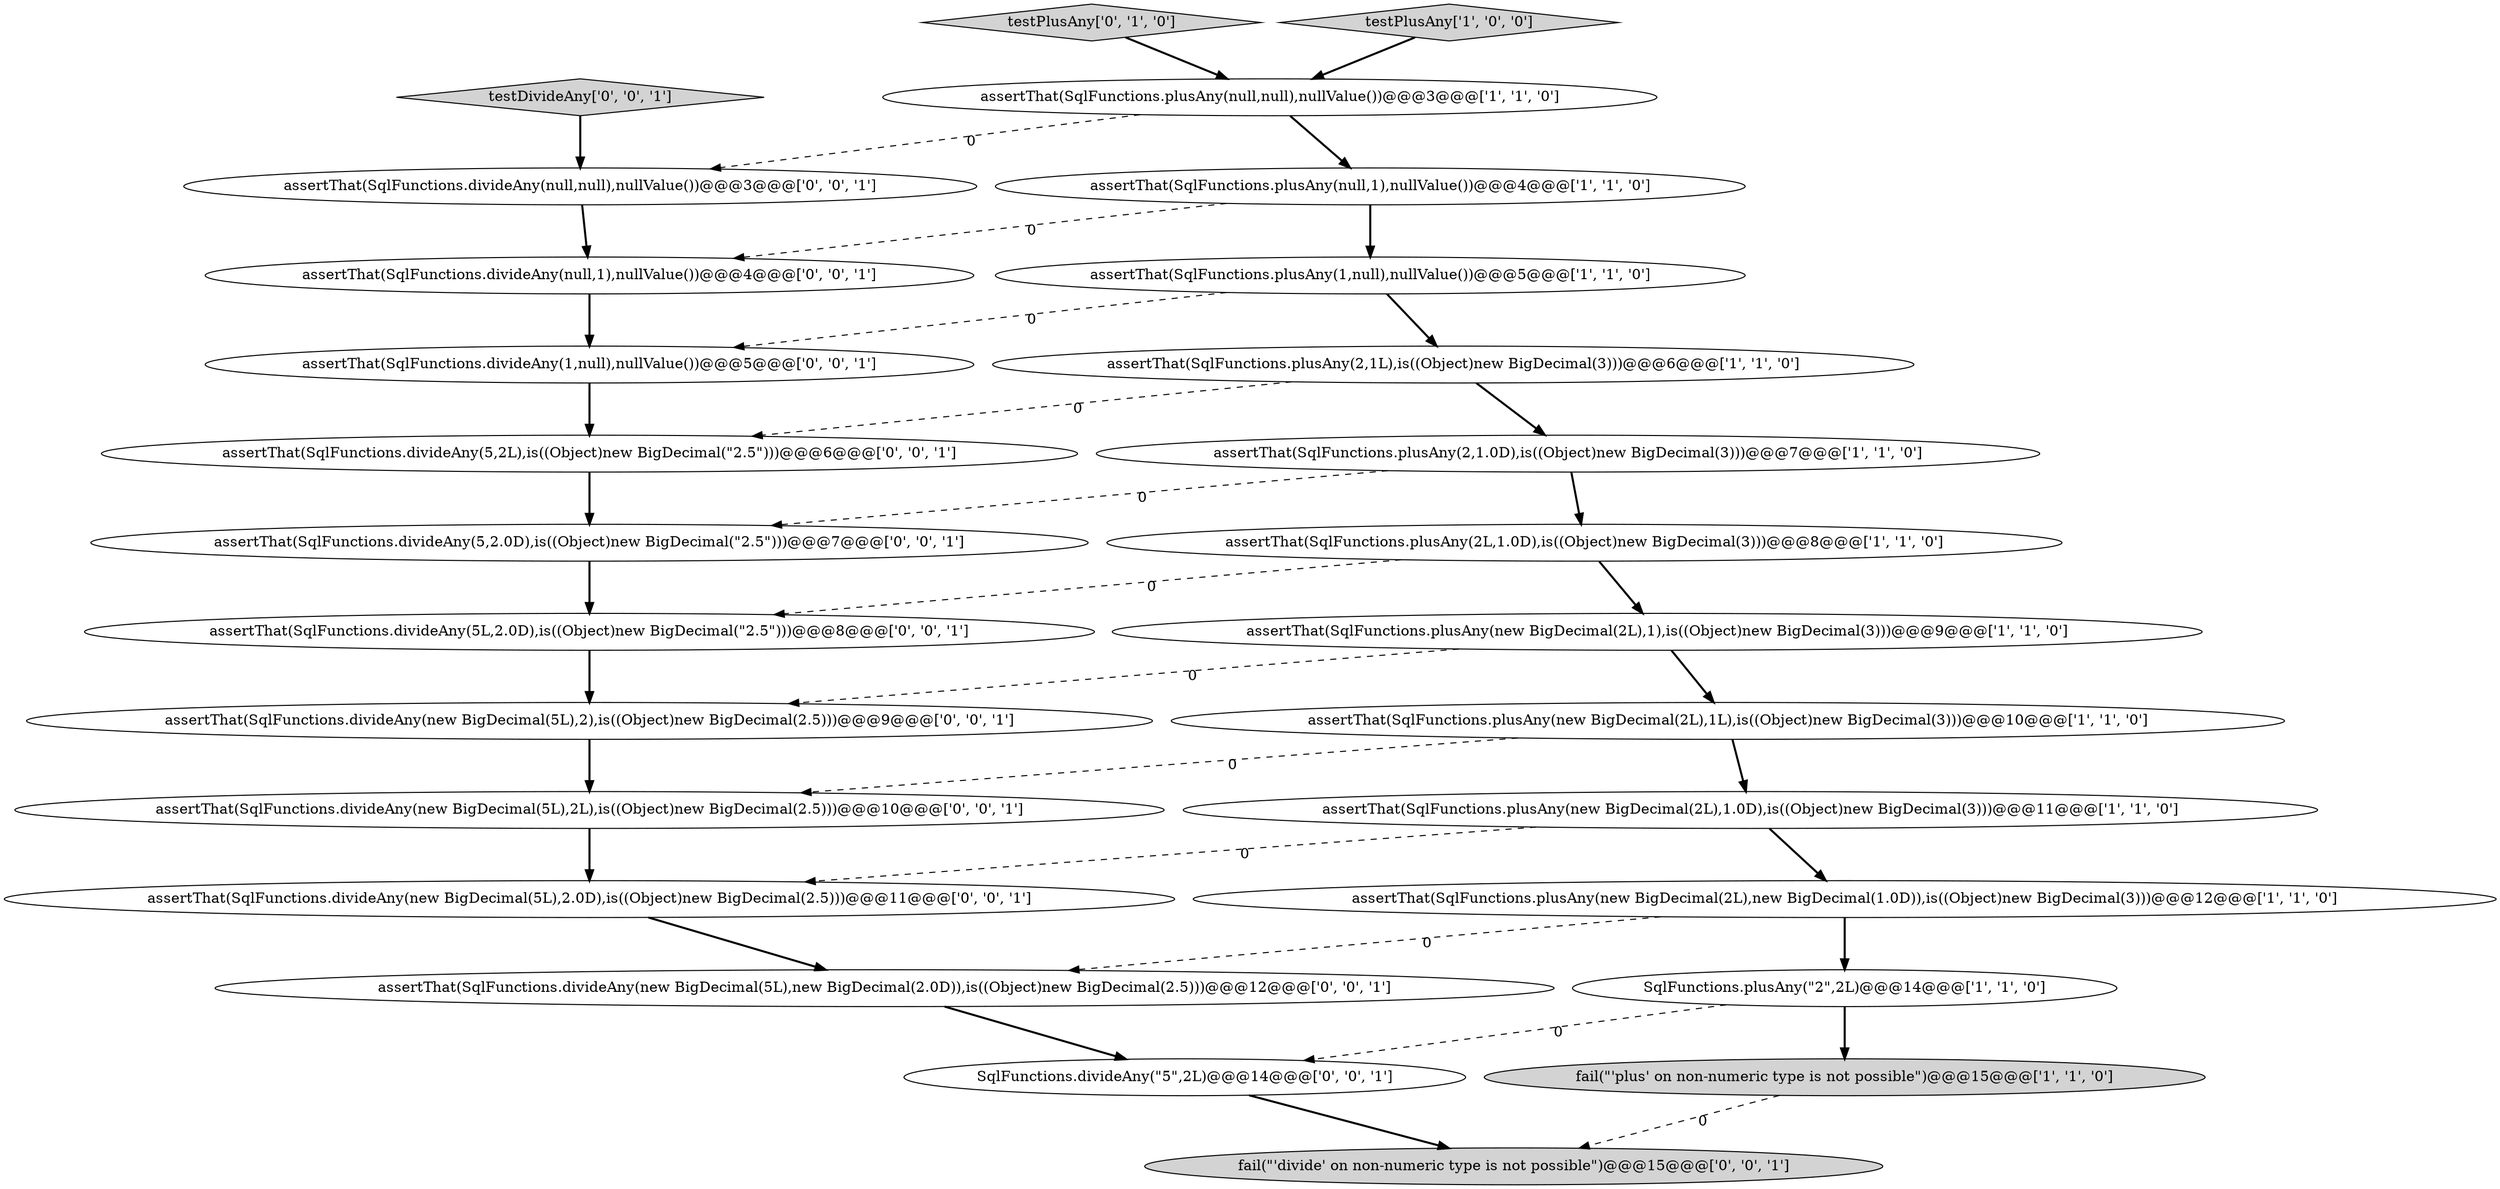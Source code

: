 digraph {
6 [style = filled, label = "assertThat(SqlFunctions.plusAny(new BigDecimal(2L),1L),is((Object)new BigDecimal(3)))@@@10@@@['1', '1', '0']", fillcolor = white, shape = ellipse image = "AAA0AAABBB1BBB"];
5 [style = filled, label = "SqlFunctions.plusAny(\"2\",2L)@@@14@@@['1', '1', '0']", fillcolor = white, shape = ellipse image = "AAA0AAABBB1BBB"];
13 [style = filled, label = "testPlusAny['0', '1', '0']", fillcolor = lightgray, shape = diamond image = "AAA0AAABBB2BBB"];
26 [style = filled, label = "testDivideAny['0', '0', '1']", fillcolor = lightgray, shape = diamond image = "AAA0AAABBB3BBB"];
19 [style = filled, label = "assertThat(SqlFunctions.divideAny(1,null),nullValue())@@@5@@@['0', '0', '1']", fillcolor = white, shape = ellipse image = "AAA0AAABBB3BBB"];
0 [style = filled, label = "assertThat(SqlFunctions.plusAny(null,1),nullValue())@@@4@@@['1', '1', '0']", fillcolor = white, shape = ellipse image = "AAA0AAABBB1BBB"];
15 [style = filled, label = "assertThat(SqlFunctions.divideAny(new BigDecimal(5L),new BigDecimal(2.0D)),is((Object)new BigDecimal(2.5)))@@@12@@@['0', '0', '1']", fillcolor = white, shape = ellipse image = "AAA0AAABBB3BBB"];
8 [style = filled, label = "fail(\"'plus' on non-numeric type is not possible\")@@@15@@@['1', '1', '0']", fillcolor = lightgray, shape = ellipse image = "AAA0AAABBB1BBB"];
23 [style = filled, label = "assertThat(SqlFunctions.divideAny(5,2L),is((Object)new BigDecimal(\"2.5\")))@@@6@@@['0', '0', '1']", fillcolor = white, shape = ellipse image = "AAA0AAABBB3BBB"];
14 [style = filled, label = "assertThat(SqlFunctions.divideAny(new BigDecimal(5L),2.0D),is((Object)new BigDecimal(2.5)))@@@11@@@['0', '0', '1']", fillcolor = white, shape = ellipse image = "AAA0AAABBB3BBB"];
21 [style = filled, label = "SqlFunctions.divideAny(\"5\",2L)@@@14@@@['0', '0', '1']", fillcolor = white, shape = ellipse image = "AAA0AAABBB3BBB"];
11 [style = filled, label = "assertThat(SqlFunctions.plusAny(null,null),nullValue())@@@3@@@['1', '1', '0']", fillcolor = white, shape = ellipse image = "AAA0AAABBB1BBB"];
25 [style = filled, label = "assertThat(SqlFunctions.divideAny(new BigDecimal(5L),2),is((Object)new BigDecimal(2.5)))@@@9@@@['0', '0', '1']", fillcolor = white, shape = ellipse image = "AAA0AAABBB3BBB"];
7 [style = filled, label = "assertThat(SqlFunctions.plusAny(2,1.0D),is((Object)new BigDecimal(3)))@@@7@@@['1', '1', '0']", fillcolor = white, shape = ellipse image = "AAA0AAABBB1BBB"];
22 [style = filled, label = "assertThat(SqlFunctions.divideAny(null,null),nullValue())@@@3@@@['0', '0', '1']", fillcolor = white, shape = ellipse image = "AAA0AAABBB3BBB"];
17 [style = filled, label = "assertThat(SqlFunctions.divideAny(5,2.0D),is((Object)new BigDecimal(\"2.5\")))@@@7@@@['0', '0', '1']", fillcolor = white, shape = ellipse image = "AAA0AAABBB3BBB"];
4 [style = filled, label = "assertThat(SqlFunctions.plusAny(1,null),nullValue())@@@5@@@['1', '1', '0']", fillcolor = white, shape = ellipse image = "AAA0AAABBB1BBB"];
20 [style = filled, label = "assertThat(SqlFunctions.divideAny(null,1),nullValue())@@@4@@@['0', '0', '1']", fillcolor = white, shape = ellipse image = "AAA0AAABBB3BBB"];
16 [style = filled, label = "fail(\"'divide' on non-numeric type is not possible\")@@@15@@@['0', '0', '1']", fillcolor = lightgray, shape = ellipse image = "AAA0AAABBB3BBB"];
1 [style = filled, label = "assertThat(SqlFunctions.plusAny(new BigDecimal(2L),1.0D),is((Object)new BigDecimal(3)))@@@11@@@['1', '1', '0']", fillcolor = white, shape = ellipse image = "AAA0AAABBB1BBB"];
10 [style = filled, label = "assertThat(SqlFunctions.plusAny(2L,1.0D),is((Object)new BigDecimal(3)))@@@8@@@['1', '1', '0']", fillcolor = white, shape = ellipse image = "AAA0AAABBB1BBB"];
24 [style = filled, label = "assertThat(SqlFunctions.divideAny(5L,2.0D),is((Object)new BigDecimal(\"2.5\")))@@@8@@@['0', '0', '1']", fillcolor = white, shape = ellipse image = "AAA0AAABBB3BBB"];
2 [style = filled, label = "assertThat(SqlFunctions.plusAny(new BigDecimal(2L),new BigDecimal(1.0D)),is((Object)new BigDecimal(3)))@@@12@@@['1', '1', '0']", fillcolor = white, shape = ellipse image = "AAA0AAABBB1BBB"];
9 [style = filled, label = "assertThat(SqlFunctions.plusAny(new BigDecimal(2L),1),is((Object)new BigDecimal(3)))@@@9@@@['1', '1', '0']", fillcolor = white, shape = ellipse image = "AAA0AAABBB1BBB"];
18 [style = filled, label = "assertThat(SqlFunctions.divideAny(new BigDecimal(5L),2L),is((Object)new BigDecimal(2.5)))@@@10@@@['0', '0', '1']", fillcolor = white, shape = ellipse image = "AAA0AAABBB3BBB"];
3 [style = filled, label = "testPlusAny['1', '0', '0']", fillcolor = lightgray, shape = diamond image = "AAA0AAABBB1BBB"];
12 [style = filled, label = "assertThat(SqlFunctions.plusAny(2,1L),is((Object)new BigDecimal(3)))@@@6@@@['1', '1', '0']", fillcolor = white, shape = ellipse image = "AAA0AAABBB1BBB"];
5->8 [style = bold, label=""];
8->16 [style = dashed, label="0"];
12->23 [style = dashed, label="0"];
1->14 [style = dashed, label="0"];
7->10 [style = bold, label=""];
7->17 [style = dashed, label="0"];
15->21 [style = bold, label=""];
25->18 [style = bold, label=""];
3->11 [style = bold, label=""];
11->22 [style = dashed, label="0"];
0->20 [style = dashed, label="0"];
13->11 [style = bold, label=""];
12->7 [style = bold, label=""];
26->22 [style = bold, label=""];
9->6 [style = bold, label=""];
6->18 [style = dashed, label="0"];
2->15 [style = dashed, label="0"];
6->1 [style = bold, label=""];
11->0 [style = bold, label=""];
17->24 [style = bold, label=""];
22->20 [style = bold, label=""];
0->4 [style = bold, label=""];
24->25 [style = bold, label=""];
19->23 [style = bold, label=""];
9->25 [style = dashed, label="0"];
21->16 [style = bold, label=""];
4->12 [style = bold, label=""];
5->21 [style = dashed, label="0"];
4->19 [style = dashed, label="0"];
23->17 [style = bold, label=""];
14->15 [style = bold, label=""];
10->9 [style = bold, label=""];
1->2 [style = bold, label=""];
20->19 [style = bold, label=""];
18->14 [style = bold, label=""];
10->24 [style = dashed, label="0"];
2->5 [style = bold, label=""];
}
